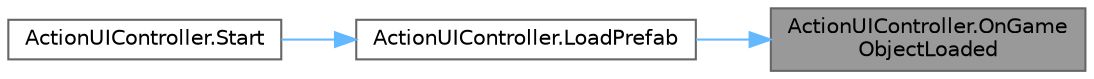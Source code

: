 digraph "ActionUIController.OnGameObjectLoaded"
{
 // LATEX_PDF_SIZE
  bgcolor="transparent";
  edge [fontname=Helvetica,fontsize=10,labelfontname=Helvetica,labelfontsize=10];
  node [fontname=Helvetica,fontsize=10,shape=box,height=0.2,width=0.4];
  rankdir="RL";
  Node1 [id="Node000001",label="ActionUIController.OnGame\lObjectLoaded",height=0.2,width=0.4,color="gray40", fillcolor="grey60", style="filled", fontcolor="black",tooltip=" "];
  Node1 -> Node2 [id="edge3_Node000001_Node000002",dir="back",color="steelblue1",style="solid",tooltip=" "];
  Node2 [id="Node000002",label="ActionUIController.LoadPrefab",height=0.2,width=0.4,color="grey40", fillcolor="white", style="filled",URL="$class_action_u_i_controller.html#a82e8e48ba837cdf6040b858263fb395f",tooltip=" "];
  Node2 -> Node3 [id="edge4_Node000002_Node000003",dir="back",color="steelblue1",style="solid",tooltip=" "];
  Node3 [id="Node000003",label="ActionUIController.Start",height=0.2,width=0.4,color="grey40", fillcolor="white", style="filled",URL="$class_action_u_i_controller.html#a40a103b0cd3fc6dfc03d47422b5c1638",tooltip=" "];
}
